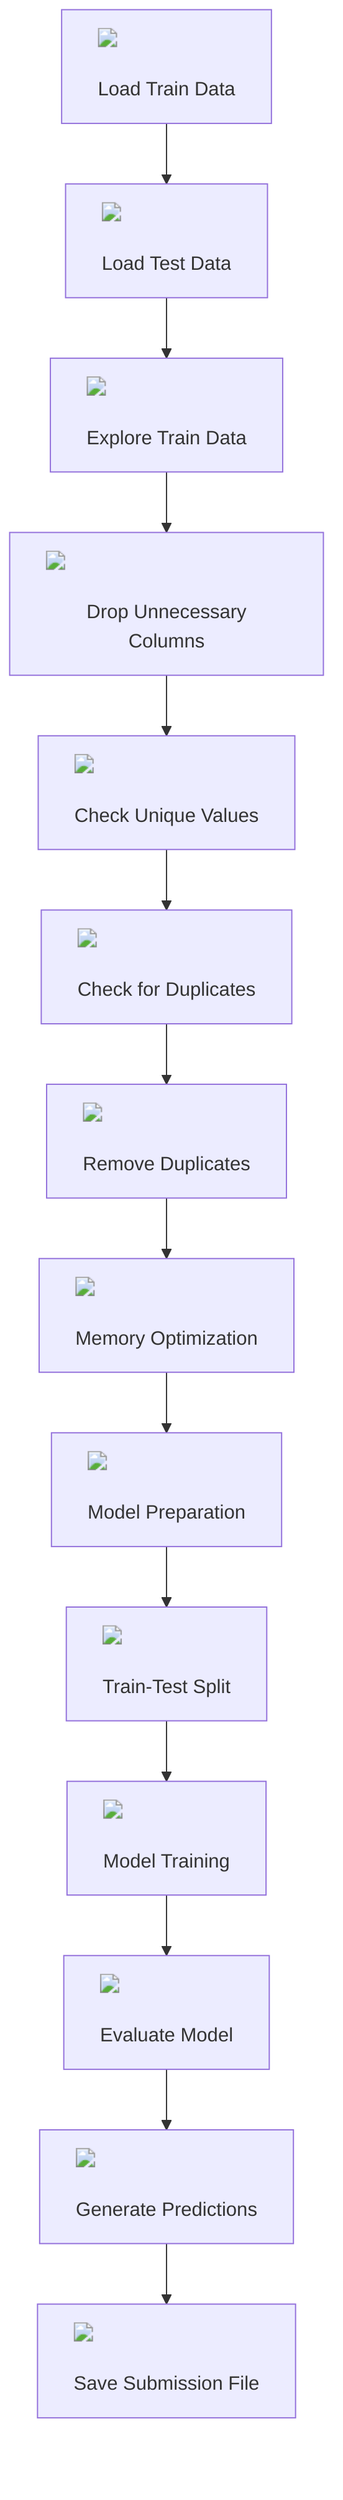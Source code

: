 flowchart TD
    A["<img src='file.svg' /> <br/> Load Train Data"] --> B["<img src='file.svg' /> <br/> Load Test Data"]
    B --> C["<img src='table.svg' /> <br/> Explore Train Data"]
    C --> D["<img src='column_split.svg' /> <br/> Drop Unnecessary Columns"]
    D --> E["<img src='table.svg' /> <br/> Check Unique Values"]
    E --> F["<img src='table.svg' /> <br/> Check for Duplicates"]
    F --> G["<img src='table.svg' /> <br/> Remove Duplicates"]
    G --> H["<img src='table.svg' /> <br/> Memory Optimization"]
    H --> I["<img src='brain.svg' /> <br/> Model Preparation"]
    I --> J["<img src='brain.svg' /> <br/> Train-Test Split"]
    J --> K["<img src='brain.svg' /> <br/> Model Training"]
    K --> L["<img src='brain.svg' /> <br/> Evaluate Model"]
    L --> M["<img src='table.svg' /> <br/> Generate Predictions"]
    M --> N["<img src='file.svg' /> <br/> Save Submission File"]